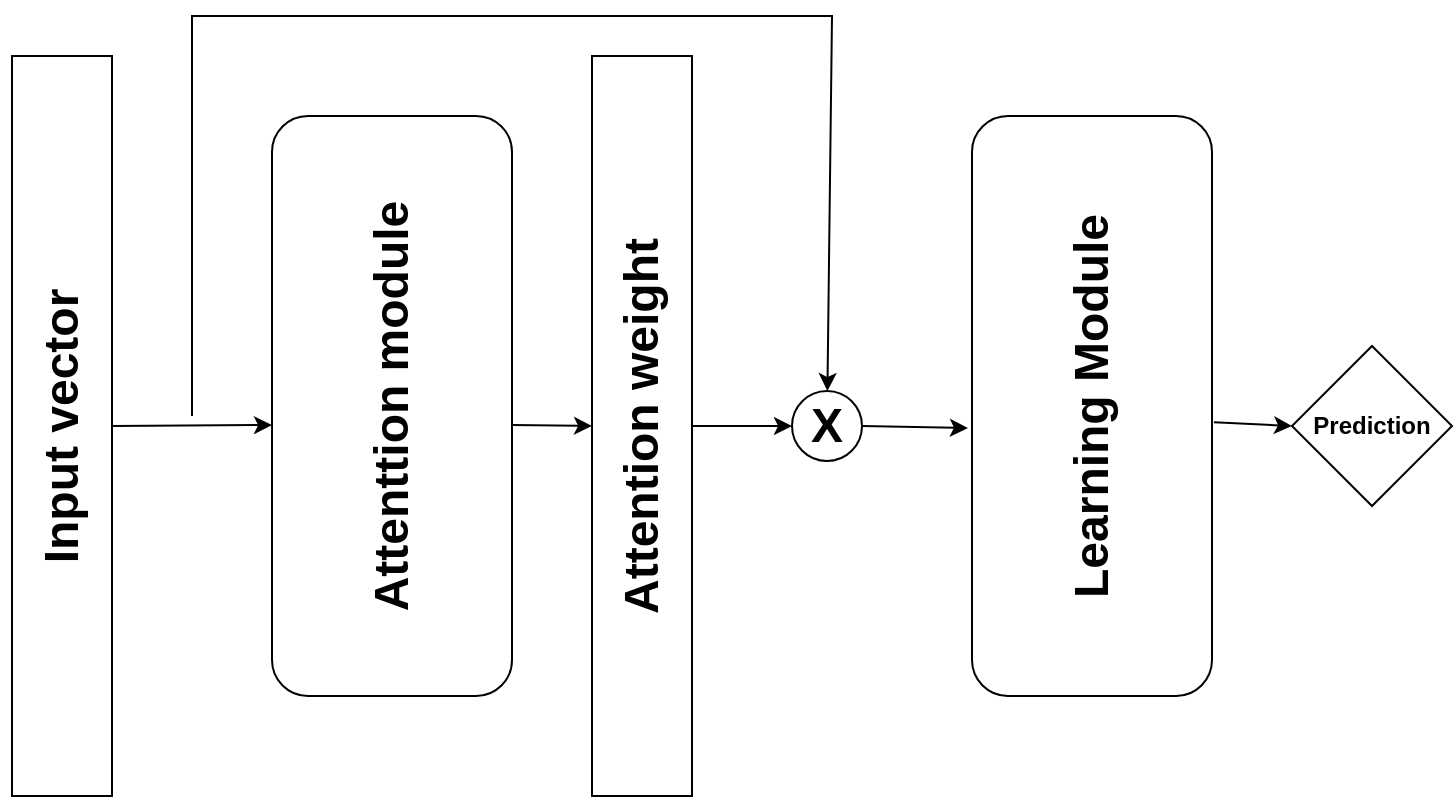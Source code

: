 <mxfile version="26.2.10">
  <diagram id="C5RBs43oDa-KdzZeNtuy" name="Page-1">
    <mxGraphModel dx="1428" dy="751" grid="1" gridSize="10" guides="1" tooltips="1" connect="1" arrows="1" fold="1" page="1" pageScale="1" pageWidth="827" pageHeight="1169" math="0" shadow="0">
      <root>
        <mxCell id="WIyWlLk6GJQsqaUBKTNV-0" />
        <mxCell id="WIyWlLk6GJQsqaUBKTNV-1" parent="WIyWlLk6GJQsqaUBKTNV-0" />
        <mxCell id="_mSdX5-yHhpUyyX5TuZ2-0" value="&lt;h1&gt;Input vector&lt;/h1&gt;" style="rounded=0;whiteSpace=wrap;html=1;rotation=0;horizontal=0;" vertex="1" parent="WIyWlLk6GJQsqaUBKTNV-1">
          <mxGeometry x="90" y="180" width="50" height="370" as="geometry" />
        </mxCell>
        <mxCell id="_mSdX5-yHhpUyyX5TuZ2-1" value="&lt;h1&gt;Attenttion module&lt;/h1&gt;" style="rounded=1;whiteSpace=wrap;html=1;horizontal=0;" vertex="1" parent="WIyWlLk6GJQsqaUBKTNV-1">
          <mxGeometry x="220" y="210" width="120" height="290" as="geometry" />
        </mxCell>
        <mxCell id="_mSdX5-yHhpUyyX5TuZ2-3" value="" style="endArrow=classic;html=1;rounded=0;exitX=1;exitY=0.5;exitDx=0;exitDy=0;" edge="1" parent="WIyWlLk6GJQsqaUBKTNV-1" source="_mSdX5-yHhpUyyX5TuZ2-0">
          <mxGeometry relative="1" as="geometry">
            <mxPoint x="120" y="364.5" as="sourcePoint" />
            <mxPoint x="220" y="364.5" as="targetPoint" />
          </mxGeometry>
        </mxCell>
        <mxCell id="_mSdX5-yHhpUyyX5TuZ2-2" value="&lt;h1&gt;Learning Module&lt;/h1&gt;" style="rounded=1;whiteSpace=wrap;html=1;horizontal=0;" vertex="1" parent="WIyWlLk6GJQsqaUBKTNV-1">
          <mxGeometry x="570" y="210" width="120" height="290" as="geometry" />
        </mxCell>
        <mxCell id="_mSdX5-yHhpUyyX5TuZ2-10" value="" style="curved=0;endArrow=classic;html=1;rounded=0;" edge="1" parent="WIyWlLk6GJQsqaUBKTNV-1" target="_mSdX5-yHhpUyyX5TuZ2-13">
          <mxGeometry width="50" height="50" relative="1" as="geometry">
            <mxPoint x="180" y="360" as="sourcePoint" />
            <mxPoint x="470" y="340" as="targetPoint" />
            <Array as="points">
              <mxPoint x="180" y="160" />
              <mxPoint x="500" y="160" />
            </Array>
          </mxGeometry>
        </mxCell>
        <mxCell id="_mSdX5-yHhpUyyX5TuZ2-12" value="&lt;h1&gt;Attention weight&lt;/h1&gt;" style="rounded=0;whiteSpace=wrap;html=1;rotation=0;horizontal=0;" vertex="1" parent="WIyWlLk6GJQsqaUBKTNV-1">
          <mxGeometry x="380" y="180" width="50" height="370" as="geometry" />
        </mxCell>
        <mxCell id="_mSdX5-yHhpUyyX5TuZ2-13" value="&lt;h1&gt;X&lt;/h1&gt;" style="ellipse;whiteSpace=wrap;html=1;aspect=fixed;" vertex="1" parent="WIyWlLk6GJQsqaUBKTNV-1">
          <mxGeometry x="480" y="347.5" width="35" height="35" as="geometry" />
        </mxCell>
        <mxCell id="_mSdX5-yHhpUyyX5TuZ2-14" value="" style="endArrow=classic;html=1;rounded=0;entryX=0;entryY=0.5;entryDx=0;entryDy=0;" edge="1" parent="WIyWlLk6GJQsqaUBKTNV-1" target="_mSdX5-yHhpUyyX5TuZ2-12">
          <mxGeometry relative="1" as="geometry">
            <mxPoint x="340" y="364.5" as="sourcePoint" />
            <mxPoint x="380" y="360" as="targetPoint" />
          </mxGeometry>
        </mxCell>
        <mxCell id="_mSdX5-yHhpUyyX5TuZ2-16" value="" style="endArrow=classic;html=1;rounded=0;entryX=0;entryY=0.5;entryDx=0;entryDy=0;exitX=1;exitY=0.5;exitDx=0;exitDy=0;" edge="1" parent="WIyWlLk6GJQsqaUBKTNV-1" source="_mSdX5-yHhpUyyX5TuZ2-12" target="_mSdX5-yHhpUyyX5TuZ2-13">
          <mxGeometry relative="1" as="geometry">
            <mxPoint x="360" y="410" as="sourcePoint" />
            <mxPoint x="460" y="410" as="targetPoint" />
          </mxGeometry>
        </mxCell>
        <mxCell id="_mSdX5-yHhpUyyX5TuZ2-19" value="" style="endArrow=classic;html=1;rounded=0;exitX=1;exitY=0.5;exitDx=0;exitDy=0;entryX=-0.017;entryY=0.538;entryDx=0;entryDy=0;entryPerimeter=0;" edge="1" parent="WIyWlLk6GJQsqaUBKTNV-1" source="_mSdX5-yHhpUyyX5TuZ2-13" target="_mSdX5-yHhpUyyX5TuZ2-2">
          <mxGeometry relative="1" as="geometry">
            <mxPoint x="480" y="520" as="sourcePoint" />
            <mxPoint x="560" y="520" as="targetPoint" />
          </mxGeometry>
        </mxCell>
        <mxCell id="_mSdX5-yHhpUyyX5TuZ2-21" value="&lt;h4&gt;Prediction&lt;/h4&gt;" style="rhombus;whiteSpace=wrap;html=1;" vertex="1" parent="WIyWlLk6GJQsqaUBKTNV-1">
          <mxGeometry x="730" y="325" width="80" height="80" as="geometry" />
        </mxCell>
        <mxCell id="_mSdX5-yHhpUyyX5TuZ2-22" value="" style="endArrow=classic;html=1;rounded=0;exitX=1.008;exitY=0.528;exitDx=0;exitDy=0;exitPerimeter=0;entryX=0;entryY=0.5;entryDx=0;entryDy=0;" edge="1" parent="WIyWlLk6GJQsqaUBKTNV-1" source="_mSdX5-yHhpUyyX5TuZ2-2" target="_mSdX5-yHhpUyyX5TuZ2-21">
          <mxGeometry relative="1" as="geometry">
            <mxPoint x="360" y="410" as="sourcePoint" />
            <mxPoint x="730" y="350" as="targetPoint" />
          </mxGeometry>
        </mxCell>
      </root>
    </mxGraphModel>
  </diagram>
</mxfile>
